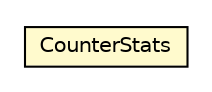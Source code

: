 #!/usr/local/bin/dot
#
# Class diagram 
# Generated by UMLGraph version 5.1 (http://www.umlgraph.org/)
#

digraph G {
	edge [fontname="Helvetica",fontsize=10,labelfontname="Helvetica",labelfontsize=10];
	node [fontname="Helvetica",fontsize=10,shape=plaintext];
	nodesep=0.25;
	ranksep=0.5;
	// pt.ist.fenixframework.backend.jvstm.pstm.TransactionStatistics.CounterStats
	c102651 [label=<<table title="pt.ist.fenixframework.backend.jvstm.pstm.TransactionStatistics.CounterStats" border="0" cellborder="1" cellspacing="0" cellpadding="2" port="p" bgcolor="lemonChiffon" href="./TransactionStatistics.CounterStats.html">
		<tr><td><table border="0" cellspacing="0" cellpadding="1">
<tr><td align="center" balign="center"> CounterStats </td></tr>
		</table></td></tr>
		</table>>, fontname="Helvetica", fontcolor="black", fontsize=10.0];
}


